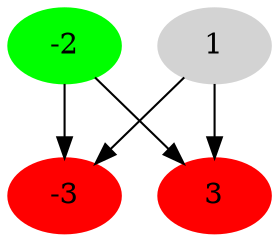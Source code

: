 digraph G {
2 -> 3;
1 -> 3;
2 -> -3;
1 -> -3;
-3 [color="red",style=filled,label="3"];
1 [color="lightgrey",style=filled,label="1"];
2 [color="green",style=filled,label="-2"];
3 [color="red",style=filled,label="-3"];
}
